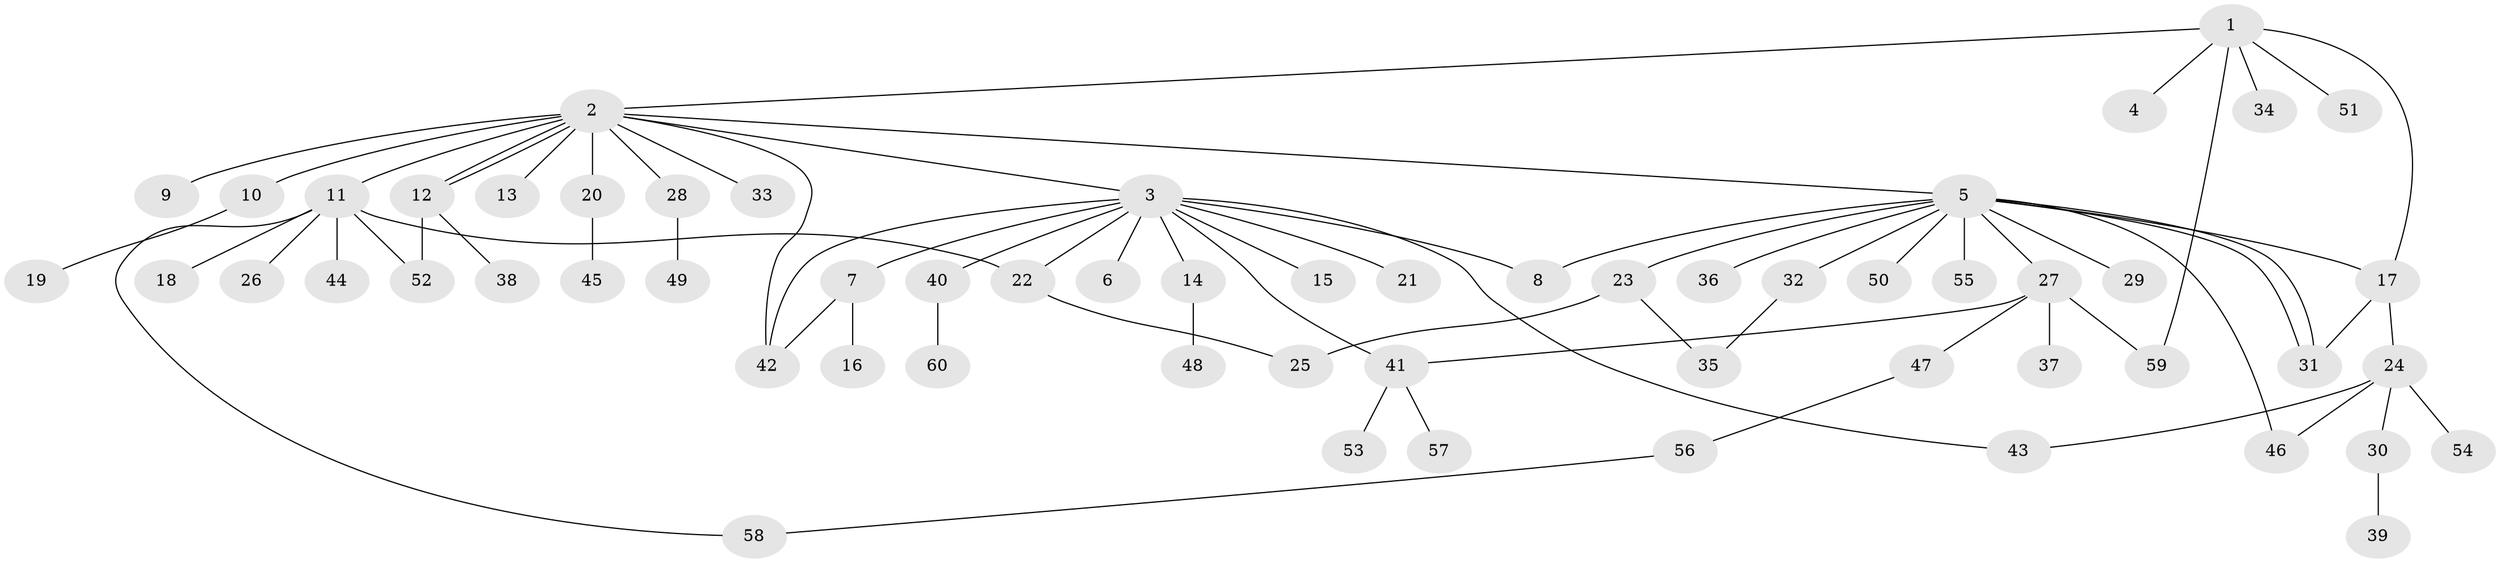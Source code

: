 // coarse degree distribution, {10: 0.05555555555555555, 7: 0.05555555555555555, 5: 0.05555555555555555, 1: 0.5555555555555556, 2: 0.2222222222222222, 4: 0.05555555555555555}
// Generated by graph-tools (version 1.1) at 2025/18/03/04/25 18:18:07]
// undirected, 60 vertices, 75 edges
graph export_dot {
graph [start="1"]
  node [color=gray90,style=filled];
  1;
  2;
  3;
  4;
  5;
  6;
  7;
  8;
  9;
  10;
  11;
  12;
  13;
  14;
  15;
  16;
  17;
  18;
  19;
  20;
  21;
  22;
  23;
  24;
  25;
  26;
  27;
  28;
  29;
  30;
  31;
  32;
  33;
  34;
  35;
  36;
  37;
  38;
  39;
  40;
  41;
  42;
  43;
  44;
  45;
  46;
  47;
  48;
  49;
  50;
  51;
  52;
  53;
  54;
  55;
  56;
  57;
  58;
  59;
  60;
  1 -- 2;
  1 -- 4;
  1 -- 17;
  1 -- 34;
  1 -- 51;
  1 -- 59;
  2 -- 3;
  2 -- 5;
  2 -- 9;
  2 -- 10;
  2 -- 11;
  2 -- 12;
  2 -- 12;
  2 -- 13;
  2 -- 20;
  2 -- 28;
  2 -- 33;
  2 -- 42;
  3 -- 6;
  3 -- 7;
  3 -- 8;
  3 -- 14;
  3 -- 15;
  3 -- 21;
  3 -- 22;
  3 -- 40;
  3 -- 41;
  3 -- 42;
  3 -- 43;
  5 -- 8;
  5 -- 17;
  5 -- 23;
  5 -- 27;
  5 -- 29;
  5 -- 31;
  5 -- 31;
  5 -- 32;
  5 -- 36;
  5 -- 46;
  5 -- 50;
  5 -- 55;
  7 -- 16;
  7 -- 42;
  10 -- 19;
  11 -- 18;
  11 -- 22;
  11 -- 26;
  11 -- 44;
  11 -- 52;
  11 -- 58;
  12 -- 38;
  12 -- 52;
  14 -- 48;
  17 -- 24;
  17 -- 31;
  20 -- 45;
  22 -- 25;
  23 -- 25;
  23 -- 35;
  24 -- 30;
  24 -- 43;
  24 -- 46;
  24 -- 54;
  27 -- 37;
  27 -- 41;
  27 -- 47;
  27 -- 59;
  28 -- 49;
  30 -- 39;
  32 -- 35;
  40 -- 60;
  41 -- 53;
  41 -- 57;
  47 -- 56;
  56 -- 58;
}
